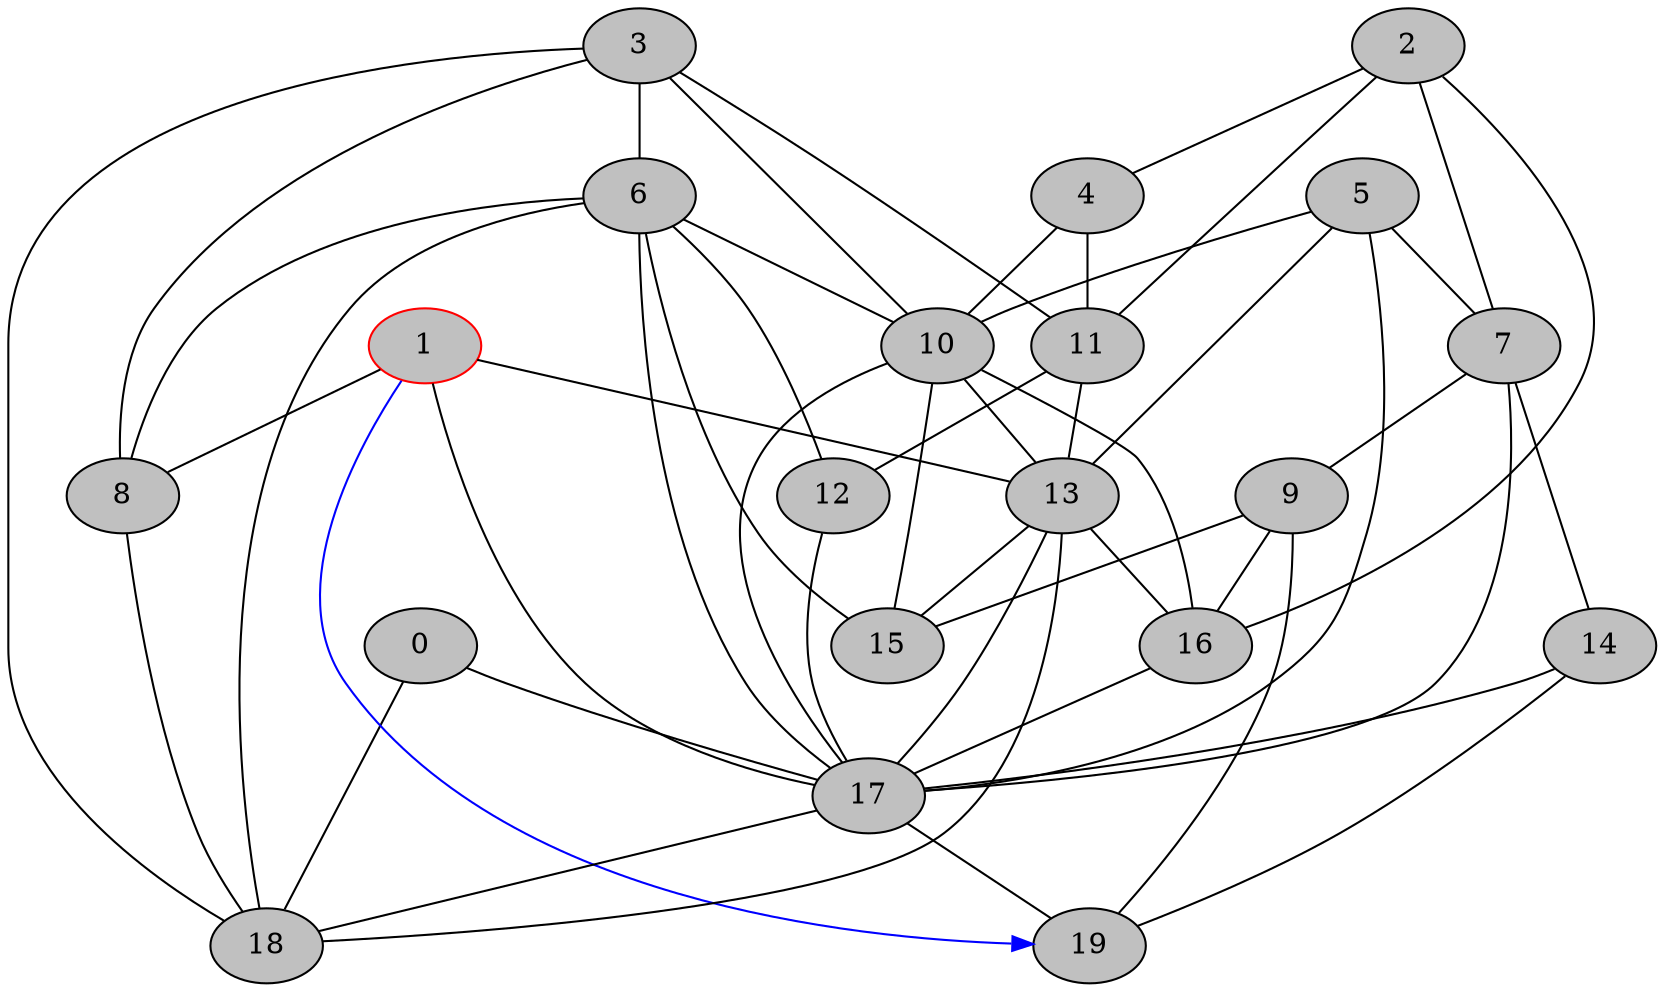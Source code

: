 // network test graph
digraph
{
	0 [fillcolor=gray,style=filled,]
	1 [fillcolor=gray,style=filled,color=red,]
	2 [fillcolor=gray,style=filled,]
	3 [fillcolor=gray,style=filled,]
	4 [fillcolor=gray,style=filled,]
	5 [fillcolor=gray,style=filled,]
	6 [fillcolor=gray,style=filled,]
	7 [fillcolor=gray,style=filled,]
	8 [fillcolor=gray,style=filled,]
	9 [fillcolor=gray,style=filled,]
	10 [fillcolor=gray,style=filled,]
	11 [fillcolor=gray,style=filled,]
	12 [fillcolor=gray,style=filled,]
	13 [fillcolor=gray,style=filled,]
	14 [fillcolor=gray,style=filled,]
	15 [fillcolor=gray,style=filled,]
	16 [fillcolor=gray,style=filled,]
	17 [fillcolor=gray,style=filled,]
	18 [fillcolor=gray,style=filled,]
	19 [fillcolor=gray,style=filled,]
	0 -> 17 [dir=none]
	0 -> 18 [dir=none]
	1 -> 8 [dir=none]
	1 -> 13 [dir=none]
	1 -> 17 [dir=none]
	1 -> 19 [dir=forward,color=blue,]
	2 -> 4 [dir=none]
	2 -> 7 [dir=none]
	2 -> 11 [dir=none]
	2 -> 16 [dir=none]
	3 -> 6 [dir=none]
	3 -> 8 [dir=none]
	3 -> 10 [dir=none]
	3 -> 11 [dir=none]
	3 -> 18 [dir=none]
	4 -> 10 [dir=none]
	4 -> 11 [dir=none]
	5 -> 7 [dir=none]
	5 -> 10 [dir=none]
	5 -> 13 [dir=none]
	5 -> 17 [dir=none]
	6 -> 8 [dir=none]
	6 -> 10 [dir=none]
	6 -> 12 [dir=none]
	6 -> 15 [dir=none]
	6 -> 17 [dir=none]
	6 -> 18 [dir=none]
	7 -> 9 [dir=none]
	7 -> 14 [dir=none]
	7 -> 17 [dir=none]
	8 -> 18 [dir=none]
	9 -> 15 [dir=none]
	9 -> 16 [dir=none]
	9 -> 19 [dir=none]
	10 -> 13 [dir=none]
	10 -> 15 [dir=none]
	10 -> 16 [dir=none]
	10 -> 17 [dir=none]
	11 -> 12 [dir=none]
	11 -> 13 [dir=none]
	12 -> 17 [dir=none]
	13 -> 15 [dir=none]
	13 -> 16 [dir=none]
	13 -> 17 [dir=none]
	13 -> 18 [dir=none]
	14 -> 17 [dir=none]
	14 -> 19 [dir=none]
	16 -> 17 [dir=none]
	17 -> 18 [dir=none]
	17 -> 19 [dir=none]
}